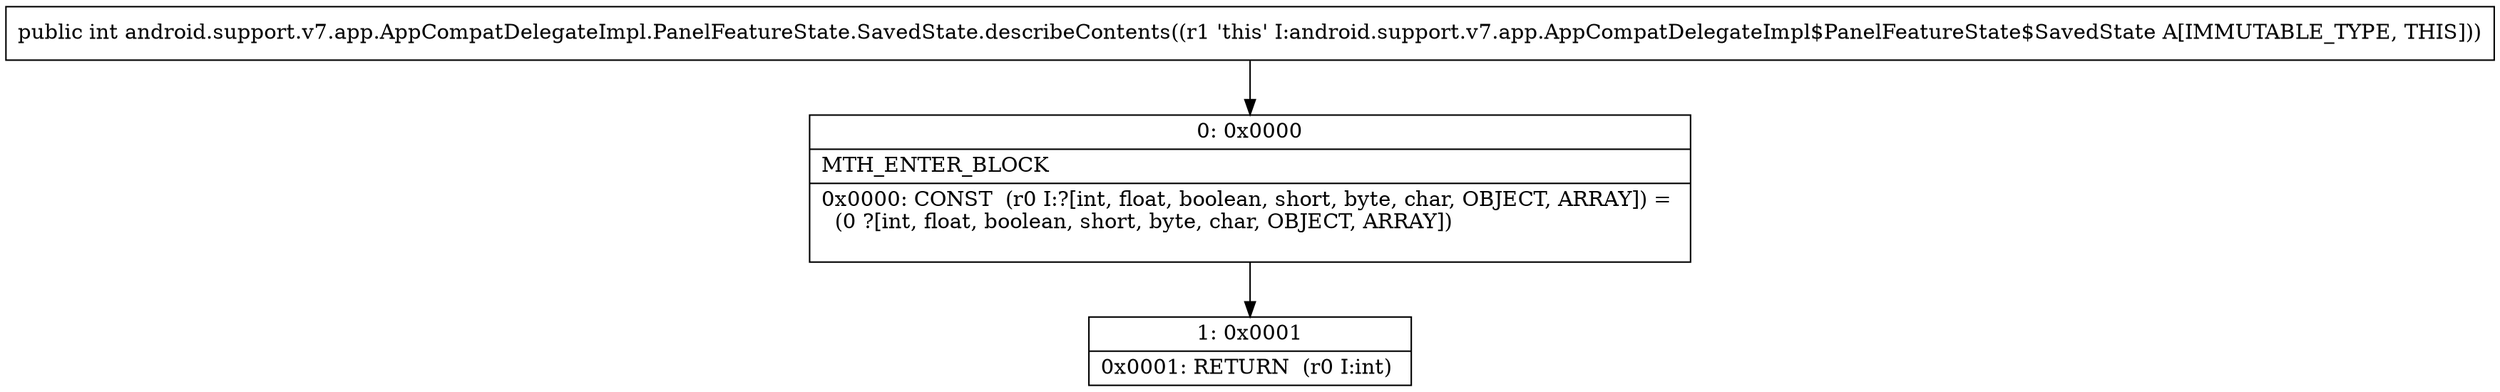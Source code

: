 digraph "CFG forandroid.support.v7.app.AppCompatDelegateImpl.PanelFeatureState.SavedState.describeContents()I" {
Node_0 [shape=record,label="{0\:\ 0x0000|MTH_ENTER_BLOCK\l|0x0000: CONST  (r0 I:?[int, float, boolean, short, byte, char, OBJECT, ARRAY]) = \l  (0 ?[int, float, boolean, short, byte, char, OBJECT, ARRAY])\l \l}"];
Node_1 [shape=record,label="{1\:\ 0x0001|0x0001: RETURN  (r0 I:int) \l}"];
MethodNode[shape=record,label="{public int android.support.v7.app.AppCompatDelegateImpl.PanelFeatureState.SavedState.describeContents((r1 'this' I:android.support.v7.app.AppCompatDelegateImpl$PanelFeatureState$SavedState A[IMMUTABLE_TYPE, THIS])) }"];
MethodNode -> Node_0;
Node_0 -> Node_1;
}

